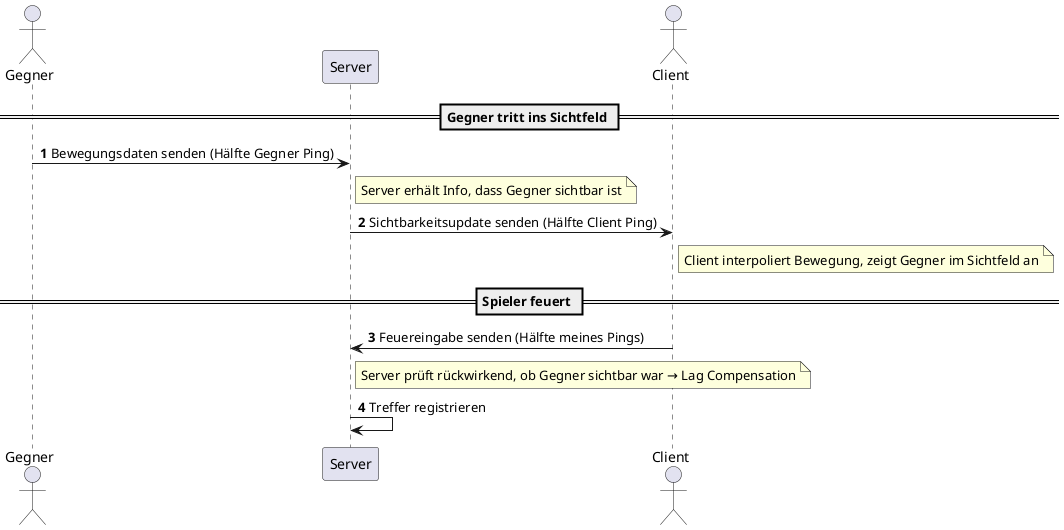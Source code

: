 @startuml
autonumber

actor Gegner
participant "Server" as S
actor "Client" as C

== Gegner tritt ins Sichtfeld ==
Gegner -> S : Bewegungsdaten senden (Hälfte Gegner Ping)
note right of S
Server erhält Info, dass Gegner sichtbar ist
end note

S -> C : Sichtbarkeitsupdate senden (Hälfte Client Ping)
note right of C
Client interpoliert Bewegung, zeigt Gegner im Sichtfeld an
end note

== Spieler feuert ==
C -> S : Feuereingabe senden (Hälfte meines Pings)
note right of S
Server prüft rückwirkend, ob Gegner sichtbar war → Lag Compensation
end note

S -> S : Treffer registrieren

@enduml
